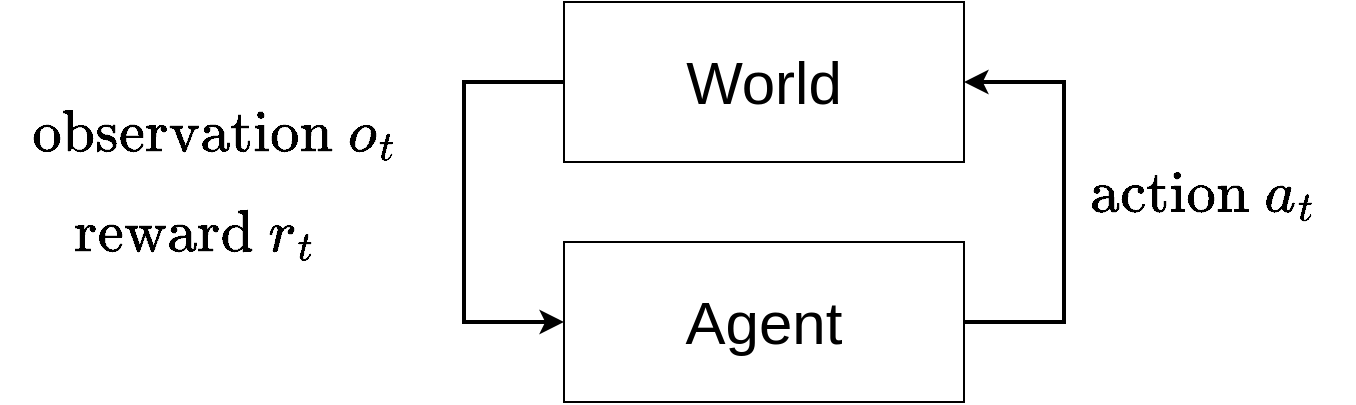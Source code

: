 <mxfile version="24.7.14">
  <diagram name="Page-1" id="i7ahLX3rDdSSNSi5fB6n">
    <mxGraphModel dx="1434" dy="858" grid="1" gridSize="10" guides="1" tooltips="1" connect="1" arrows="1" fold="1" page="1" pageScale="1" pageWidth="1100" pageHeight="850" math="1" shadow="0">
      <root>
        <mxCell id="0" />
        <mxCell id="1" parent="0" />
        <mxCell id="c6xofA1sn_3DLMmSxvKZ-4" style="edgeStyle=orthogonalEdgeStyle;rounded=0;orthogonalLoop=1;jettySize=auto;html=1;exitX=0;exitY=0.5;exitDx=0;exitDy=0;entryX=0;entryY=0.5;entryDx=0;entryDy=0;strokeWidth=2;" edge="1" parent="1" source="c6xofA1sn_3DLMmSxvKZ-1" target="c6xofA1sn_3DLMmSxvKZ-2">
          <mxGeometry relative="1" as="geometry">
            <Array as="points">
              <mxPoint x="390" y="240" />
              <mxPoint x="390" y="360" />
            </Array>
          </mxGeometry>
        </mxCell>
        <mxCell id="c6xofA1sn_3DLMmSxvKZ-1" value="World" style="rounded=0;whiteSpace=wrap;html=1;fontSize=30;" vertex="1" parent="1">
          <mxGeometry x="440" y="200" width="200" height="80" as="geometry" />
        </mxCell>
        <mxCell id="c6xofA1sn_3DLMmSxvKZ-3" style="edgeStyle=orthogonalEdgeStyle;rounded=0;orthogonalLoop=1;jettySize=auto;html=1;exitX=1;exitY=0.5;exitDx=0;exitDy=0;entryX=1;entryY=0.5;entryDx=0;entryDy=0;strokeWidth=2;" edge="1" parent="1" source="c6xofA1sn_3DLMmSxvKZ-2" target="c6xofA1sn_3DLMmSxvKZ-1">
          <mxGeometry relative="1" as="geometry">
            <Array as="points">
              <mxPoint x="690" y="360" />
              <mxPoint x="690" y="240" />
            </Array>
          </mxGeometry>
        </mxCell>
        <mxCell id="c6xofA1sn_3DLMmSxvKZ-2" value="Agent" style="rounded=0;whiteSpace=wrap;html=1;fontSize=30;" vertex="1" parent="1">
          <mxGeometry x="440" y="320" width="200" height="80" as="geometry" />
        </mxCell>
        <mxCell id="c6xofA1sn_3DLMmSxvKZ-5" value="$$\text{observation }&amp;nbsp; o_t$$" style="text;html=1;align=center;verticalAlign=middle;whiteSpace=wrap;rounded=0;fontSize=25;" vertex="1" parent="1">
          <mxGeometry x="190" y="250" width="150" height="30" as="geometry" />
        </mxCell>
        <mxCell id="c6xofA1sn_3DLMmSxvKZ-6" value="$$\text{reward } r_t$$" style="text;html=1;align=center;verticalAlign=middle;whiteSpace=wrap;rounded=0;fontSize=25;" vertex="1" parent="1">
          <mxGeometry x="200" y="300" width="110" height="30" as="geometry" />
        </mxCell>
        <mxCell id="c6xofA1sn_3DLMmSxvKZ-7" value="$$\text{action } a_t$$" style="text;html=1;align=center;verticalAlign=middle;whiteSpace=wrap;rounded=0;fontSize=25;" vertex="1" parent="1">
          <mxGeometry x="730" y="280" width="60" height="30" as="geometry" />
        </mxCell>
      </root>
    </mxGraphModel>
  </diagram>
</mxfile>
